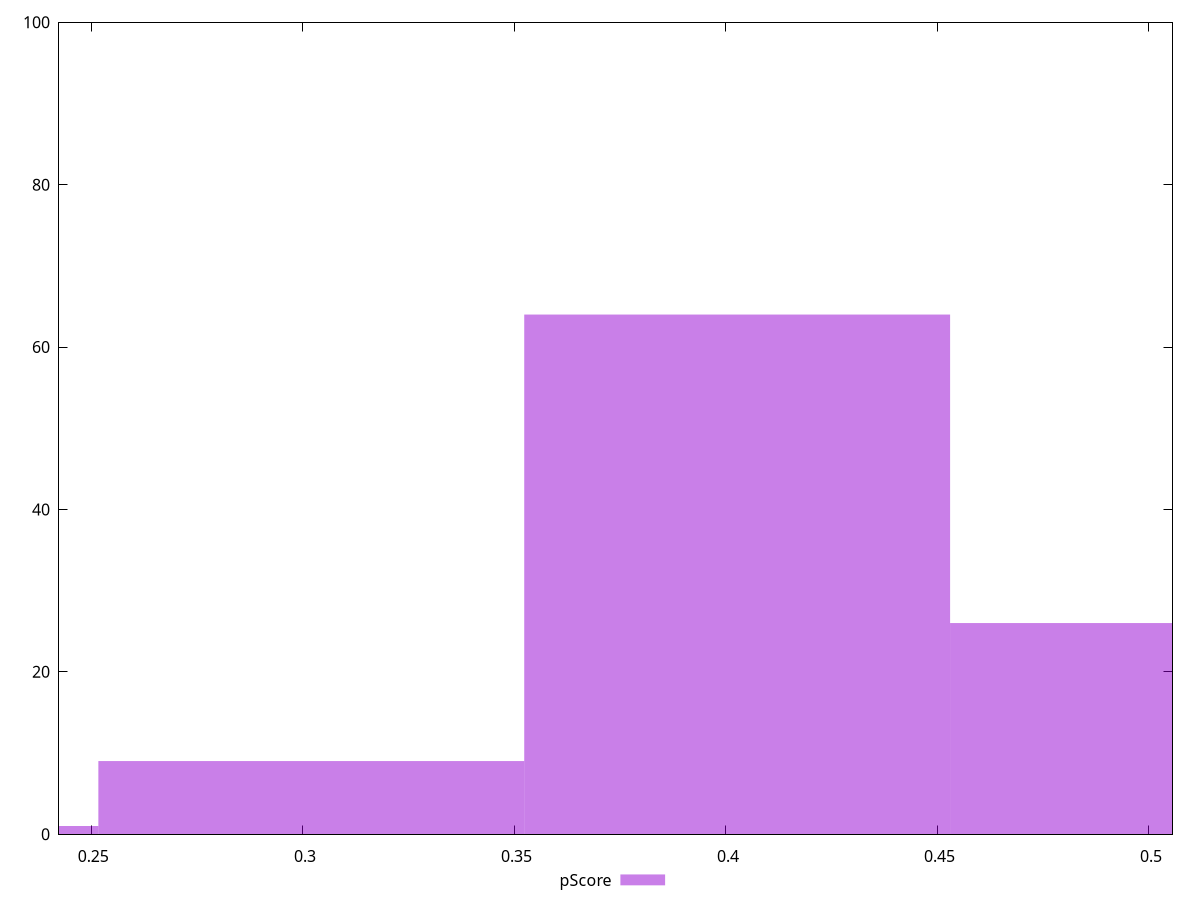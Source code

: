 reset

$pScore <<EOF
0.4026526838348629 64
0.5033158547935787 26
0.30198951287614717 9
0.20132634191743146 1
EOF

set key outside below
set boxwidth 0.10066317095871573
set xrange [0.2423529411764706:0.5055555555555555]
set yrange [0:100]
set trange [0:100]
set style fill transparent solid 0.5 noborder
set terminal svg size 640, 490 enhanced background rgb 'white'
set output "reports/report_00028_2021-02-24T12-49-42.674Z/uses-http2/samples/card/pScore/histogram.svg"

plot $pScore title "pScore" with boxes

reset
